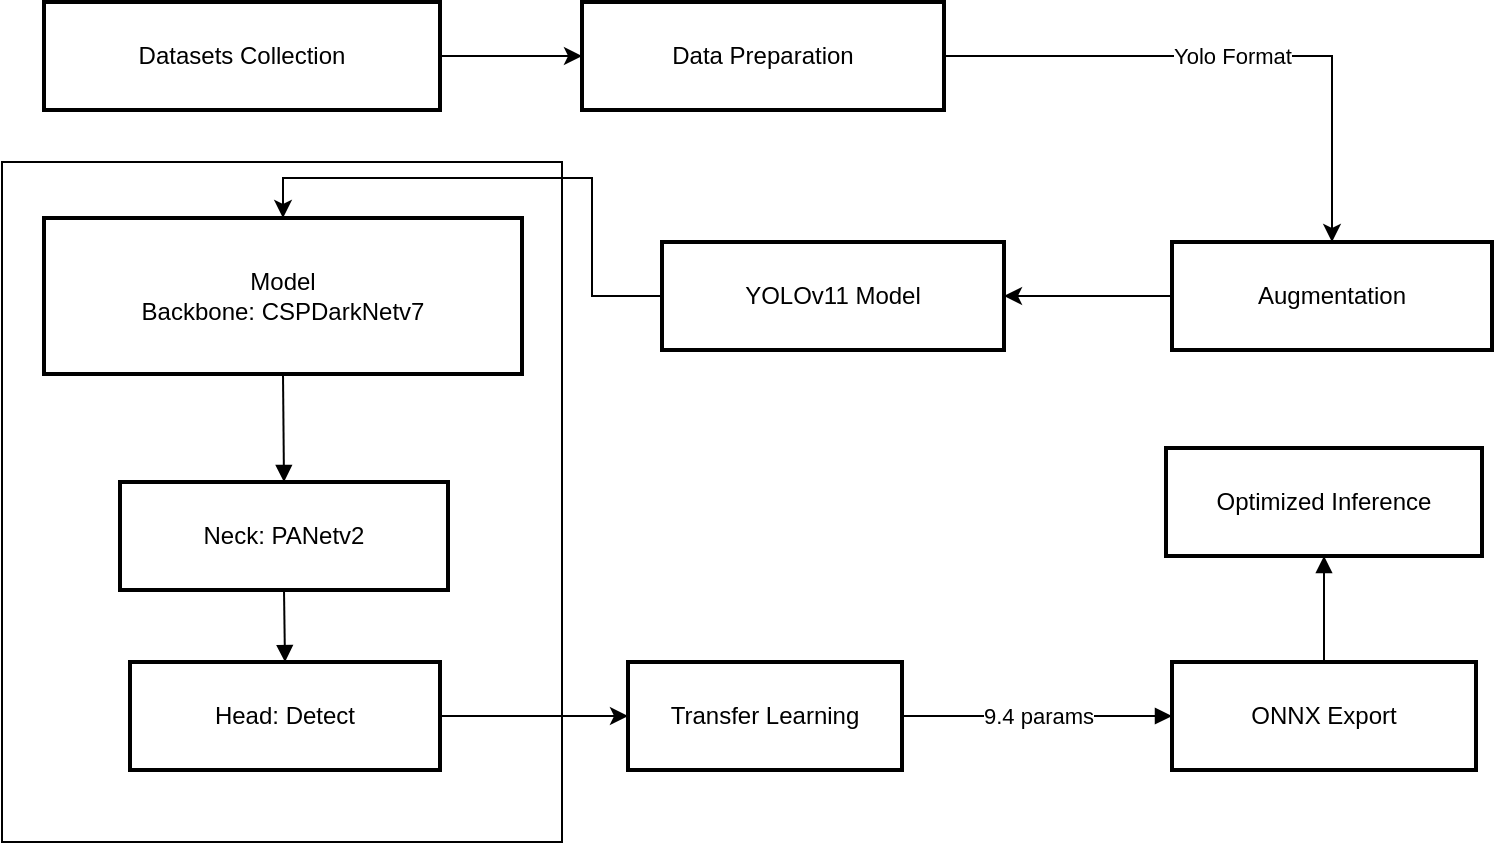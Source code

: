 <mxfile version="26.2.14">
  <diagram name="Page-1" id="mtkYYn0GG-zA5XdyKjkD">
    <mxGraphModel dx="2084" dy="1054" grid="1" gridSize="10" guides="1" tooltips="1" connect="1" arrows="1" fold="1" page="1" pageScale="1" pageWidth="850" pageHeight="1100" math="0" shadow="0">
      <root>
        <mxCell id="0" />
        <mxCell id="1" parent="0" />
        <mxCell id="LpskhBveUxvyuEz_HKzR-27" value="" style="rounded=0;whiteSpace=wrap;html=1;" vertex="1" parent="1">
          <mxGeometry x="20" y="100" width="280" height="340" as="geometry" />
        </mxCell>
        <mxCell id="LpskhBveUxvyuEz_HKzR-28" style="edgeStyle=orthogonalEdgeStyle;rounded=0;orthogonalLoop=1;jettySize=auto;html=1;exitX=1;exitY=0.5;exitDx=0;exitDy=0;entryX=0;entryY=0.5;entryDx=0;entryDy=0;" edge="1" parent="1" source="LpskhBveUxvyuEz_HKzR-1" target="LpskhBveUxvyuEz_HKzR-2">
          <mxGeometry relative="1" as="geometry" />
        </mxCell>
        <mxCell id="LpskhBveUxvyuEz_HKzR-1" value="Datasets Collection" style="whiteSpace=wrap;strokeWidth=2;" vertex="1" parent="1">
          <mxGeometry x="41" y="20" width="198" height="54" as="geometry" />
        </mxCell>
        <mxCell id="LpskhBveUxvyuEz_HKzR-63" value="Yolo Format" style="edgeStyle=orthogonalEdgeStyle;shape=connector;rounded=0;orthogonalLoop=1;jettySize=auto;html=1;exitX=1;exitY=0.5;exitDx=0;exitDy=0;entryX=0.5;entryY=0;entryDx=0;entryDy=0;strokeColor=default;align=center;verticalAlign=middle;fontFamily=Helvetica;fontSize=11;fontColor=default;labelBackgroundColor=default;endArrow=classic;" edge="1" parent="1" source="LpskhBveUxvyuEz_HKzR-2" target="LpskhBveUxvyuEz_HKzR-4">
          <mxGeometry relative="1" as="geometry" />
        </mxCell>
        <mxCell id="LpskhBveUxvyuEz_HKzR-2" value="Data Preparation" style="whiteSpace=wrap;strokeWidth=2;" vertex="1" parent="1">
          <mxGeometry x="310" y="20" width="181" height="54" as="geometry" />
        </mxCell>
        <mxCell id="LpskhBveUxvyuEz_HKzR-30" style="edgeStyle=orthogonalEdgeStyle;rounded=0;orthogonalLoop=1;jettySize=auto;html=1;exitX=0;exitY=0.5;exitDx=0;exitDy=0;entryX=1;entryY=0.5;entryDx=0;entryDy=0;" edge="1" parent="1" source="LpskhBveUxvyuEz_HKzR-4" target="LpskhBveUxvyuEz_HKzR-5">
          <mxGeometry relative="1" as="geometry" />
        </mxCell>
        <mxCell id="LpskhBveUxvyuEz_HKzR-4" value="Augmentation" style="whiteSpace=wrap;strokeWidth=2;" vertex="1" parent="1">
          <mxGeometry x="605" y="140" width="160" height="54" as="geometry" />
        </mxCell>
        <mxCell id="LpskhBveUxvyuEz_HKzR-31" style="edgeStyle=orthogonalEdgeStyle;rounded=0;orthogonalLoop=1;jettySize=auto;html=1;exitX=0;exitY=0.5;exitDx=0;exitDy=0;entryX=0.5;entryY=0;entryDx=0;entryDy=0;" edge="1" parent="1" source="LpskhBveUxvyuEz_HKzR-5" target="LpskhBveUxvyuEz_HKzR-6">
          <mxGeometry relative="1" as="geometry" />
        </mxCell>
        <mxCell id="LpskhBveUxvyuEz_HKzR-5" value="YOLOv11 Model" style="whiteSpace=wrap;strokeWidth=2;" vertex="1" parent="1">
          <mxGeometry x="350" y="140" width="171" height="54" as="geometry" />
        </mxCell>
        <mxCell id="LpskhBveUxvyuEz_HKzR-6" value="Model&#xa;Backbone: CSPDarkNetv7" style="whiteSpace=wrap;strokeWidth=2;" vertex="1" parent="1">
          <mxGeometry x="41" y="128" width="239" height="78" as="geometry" />
        </mxCell>
        <mxCell id="LpskhBveUxvyuEz_HKzR-7" value="Neck: PANetv2" style="whiteSpace=wrap;strokeWidth=2;" vertex="1" parent="1">
          <mxGeometry x="79" y="260" width="164" height="54" as="geometry" />
        </mxCell>
        <mxCell id="LpskhBveUxvyuEz_HKzR-32" value="" style="edgeStyle=orthogonalEdgeStyle;rounded=0;orthogonalLoop=1;jettySize=auto;html=1;" edge="1" parent="1" source="LpskhBveUxvyuEz_HKzR-8" target="LpskhBveUxvyuEz_HKzR-9">
          <mxGeometry relative="1" as="geometry" />
        </mxCell>
        <mxCell id="LpskhBveUxvyuEz_HKzR-8" value="Head: Detect" style="whiteSpace=wrap;strokeWidth=2;" vertex="1" parent="1">
          <mxGeometry x="84" y="350" width="155" height="54" as="geometry" />
        </mxCell>
        <mxCell id="LpskhBveUxvyuEz_HKzR-58" value="9.4 params" style="edgeStyle=none;shape=connector;curved=1;rounded=0;orthogonalLoop=1;jettySize=auto;html=1;exitX=1;exitY=0.5;exitDx=0;exitDy=0;entryX=0;entryY=0.5;entryDx=0;entryDy=0;strokeColor=default;align=center;verticalAlign=middle;fontFamily=Helvetica;fontSize=11;fontColor=default;labelBackgroundColor=default;startArrow=none;endArrow=block;" edge="1" parent="1" source="LpskhBveUxvyuEz_HKzR-9" target="LpskhBveUxvyuEz_HKzR-11">
          <mxGeometry relative="1" as="geometry" />
        </mxCell>
        <mxCell id="LpskhBveUxvyuEz_HKzR-9" value="Transfer Learning" style="whiteSpace=wrap;strokeWidth=2;" vertex="1" parent="1">
          <mxGeometry x="333" y="350" width="137" height="54" as="geometry" />
        </mxCell>
        <mxCell id="LpskhBveUxvyuEz_HKzR-59" style="edgeStyle=none;shape=connector;curved=1;rounded=0;orthogonalLoop=1;jettySize=auto;html=1;exitX=0.5;exitY=0;exitDx=0;exitDy=0;entryX=0.5;entryY=1;entryDx=0;entryDy=0;strokeColor=default;align=center;verticalAlign=middle;fontFamily=Helvetica;fontSize=11;fontColor=default;labelBackgroundColor=default;startArrow=none;endArrow=block;" edge="1" parent="1" source="LpskhBveUxvyuEz_HKzR-11" target="LpskhBveUxvyuEz_HKzR-12">
          <mxGeometry relative="1" as="geometry" />
        </mxCell>
        <mxCell id="LpskhBveUxvyuEz_HKzR-11" value="ONNX Export" style="whiteSpace=wrap;strokeWidth=2;" vertex="1" parent="1">
          <mxGeometry x="605" y="350" width="152" height="54" as="geometry" />
        </mxCell>
        <mxCell id="LpskhBveUxvyuEz_HKzR-12" value="Optimized Inference" style="whiteSpace=wrap;strokeWidth=2;" vertex="1" parent="1">
          <mxGeometry x="602" y="243" width="158" height="54" as="geometry" />
        </mxCell>
        <mxCell id="LpskhBveUxvyuEz_HKzR-18" value="" style="curved=1;startArrow=none;endArrow=block;exitX=0.5;exitY=1;entryX=0.5;entryY=0;rounded=0;" edge="1" parent="1" source="LpskhBveUxvyuEz_HKzR-6" target="LpskhBveUxvyuEz_HKzR-7">
          <mxGeometry relative="1" as="geometry">
            <Array as="points" />
          </mxGeometry>
        </mxCell>
        <mxCell id="LpskhBveUxvyuEz_HKzR-19" value="" style="curved=1;startArrow=none;endArrow=block;exitX=0.5;exitY=1;entryX=0.5;entryY=0;rounded=0;" edge="1" parent="1" source="LpskhBveUxvyuEz_HKzR-7" target="LpskhBveUxvyuEz_HKzR-8">
          <mxGeometry relative="1" as="geometry">
            <Array as="points" />
          </mxGeometry>
        </mxCell>
      </root>
    </mxGraphModel>
  </diagram>
</mxfile>
